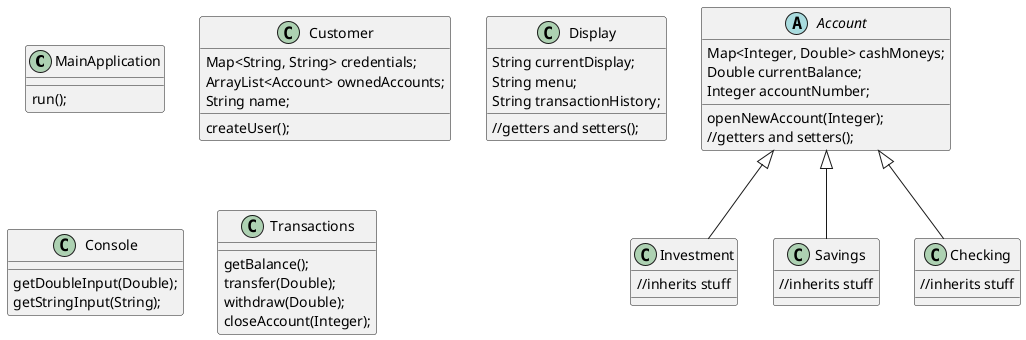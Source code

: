 @startuml

class MainApplication{
    run();
}

class Customer{
    Map<String, String> credentials;
    ArrayList<Account> ownedAccounts;
    String name;

    createUser();
}

class Display{
    String currentDisplay;
    String menu;
    String transactionHistory;

    //getters and setters();
}

class Console{
    getDoubleInput(Double);
    getStringInput(String);
}

abstract class Account{
    Map<Integer, Double> cashMoneys;
    Double currentBalance;
    Integer accountNumber;

    openNewAccount(Integer);
    //getters and setters();
}

class Transactions{
    getBalance();
    transfer(Double);
    withdraw(Double);
    closeAccount(Integer);
}

class Investment{
    //inherits stuff
}

class Savings{
    //inherits stuff
}

class Checking{
    //inherits stuff
}

Account <|-- Investment
Account <|-- Savings
Account <|-- Checking

@enduml